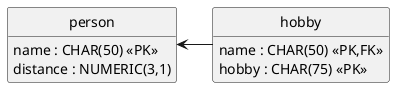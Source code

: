@startuml KlasKompas_PDM
'configuration
hide circle
hide attributes

entity person {
    name : CHAR(50) <<PK>>
    distance : NUMERIC(3,1)
}

entity hobby {
    name : CHAR(50) <<PK,FK>>
    hobby : CHAR(75) <<PK>>
}

person <- hobby

@enduml